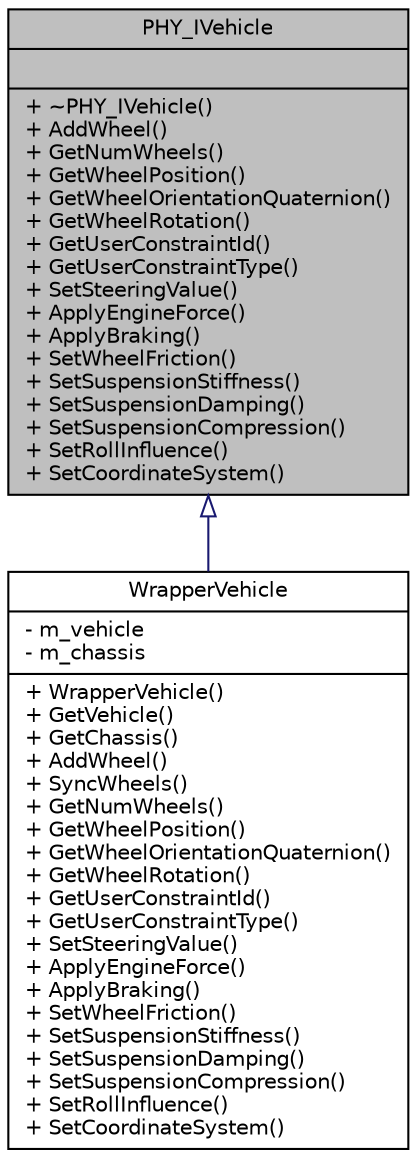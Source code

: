 digraph G
{
  edge [fontname="Helvetica",fontsize="10",labelfontname="Helvetica",labelfontsize="10"];
  node [fontname="Helvetica",fontsize="10",shape=record];
  Node1 [label="{PHY_IVehicle\n||+ ~PHY_IVehicle()\l+ AddWheel()\l+ GetNumWheels()\l+ GetWheelPosition()\l+ GetWheelOrientationQuaternion()\l+ GetWheelRotation()\l+ GetUserConstraintId()\l+ GetUserConstraintType()\l+ SetSteeringValue()\l+ ApplyEngineForce()\l+ ApplyBraking()\l+ SetWheelFriction()\l+ SetSuspensionStiffness()\l+ SetSuspensionDamping()\l+ SetSuspensionCompression()\l+ SetRollInfluence()\l+ SetCoordinateSystem()\l}",height=0.2,width=0.4,color="black", fillcolor="grey75", style="filled" fontcolor="black"];
  Node1 -> Node2 [dir=back,color="midnightblue",fontsize="10",style="solid",arrowtail="empty",fontname="Helvetica"];
  Node2 [label="{WrapperVehicle\n|- m_vehicle\l- m_chassis\l|+ WrapperVehicle()\l+ GetVehicle()\l+ GetChassis()\l+ AddWheel()\l+ SyncWheels()\l+ GetNumWheels()\l+ GetWheelPosition()\l+ GetWheelOrientationQuaternion()\l+ GetWheelRotation()\l+ GetUserConstraintId()\l+ GetUserConstraintType()\l+ SetSteeringValue()\l+ ApplyEngineForce()\l+ ApplyBraking()\l+ SetWheelFriction()\l+ SetSuspensionStiffness()\l+ SetSuspensionDamping()\l+ SetSuspensionCompression()\l+ SetRollInfluence()\l+ SetCoordinateSystem()\l}",height=0.2,width=0.4,color="black", fillcolor="white", style="filled",URL="$d4/d25/classWrapperVehicle.html"];
}
